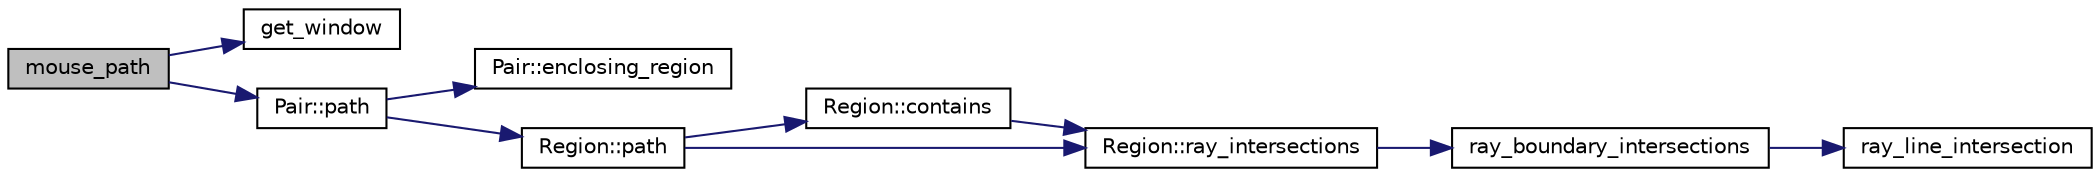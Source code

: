 digraph "mouse_path"
{
 // LATEX_PDF_SIZE
  edge [fontname="Helvetica",fontsize="10",labelfontname="Helvetica",labelfontsize="10"];
  node [fontname="Helvetica",fontsize="10",shape=record];
  rankdir="LR";
  Node1 [label="mouse_path",height=0.2,width=0.4,color="black", fillcolor="grey75", style="filled", fontcolor="black",tooltip=" "];
  Node1 -> Node2 [color="midnightblue",fontsize="10",style="solid",fontname="Helvetica"];
  Node2 [label="get_window",height=0.2,width=0.4,color="black", fillcolor="white", style="filled",URL="$de/dea/plot_8_c.html#ab86e1d5f2a97ddbadc85b26017fc1464",tooltip=" "];
  Node1 -> Node3 [color="midnightblue",fontsize="10",style="solid",fontname="Helvetica"];
  Node3 [label="Pair::path",height=0.2,width=0.4,color="black", fillcolor="white", style="filled",URL="$d2/d49/class_pair.html#a24ad3a21451a5c8a61ec91f9bbaef4d5",tooltip=" "];
  Node3 -> Node4 [color="midnightblue",fontsize="10",style="solid",fontname="Helvetica"];
  Node4 [label="Pair::enclosing_region",height=0.2,width=0.4,color="black", fillcolor="white", style="filled",URL="$d2/d49/class_pair.html#ac4486f844217924898cb7d34f536cea4",tooltip=" "];
  Node3 -> Node5 [color="midnightblue",fontsize="10",style="solid",fontname="Helvetica"];
  Node5 [label="Region::path",height=0.2,width=0.4,color="black", fillcolor="white", style="filled",URL="$df/d6c/class_region.html#a944dea943cdaa7b9bf7f38fe88d62f5f",tooltip=" "];
  Node5 -> Node6 [color="midnightblue",fontsize="10",style="solid",fontname="Helvetica"];
  Node6 [label="Region::contains",height=0.2,width=0.4,color="black", fillcolor="white", style="filled",URL="$df/d6c/class_region.html#ac9dea406246956c3821bcea2544dda6a",tooltip=" "];
  Node6 -> Node7 [color="midnightblue",fontsize="10",style="solid",fontname="Helvetica"];
  Node7 [label="Region::ray_intersections",height=0.2,width=0.4,color="black", fillcolor="white", style="filled",URL="$df/d6c/class_region.html#a651358fb7bf2d65c3e6b185e5bfbb4b8",tooltip=" "];
  Node7 -> Node8 [color="midnightblue",fontsize="10",style="solid",fontname="Helvetica"];
  Node8 [label="ray_boundary_intersections",height=0.2,width=0.4,color="black", fillcolor="white", style="filled",URL="$d1/d25/region_8_c.html#a1194f4cdf0df8ec67b82a1012877842e",tooltip=" "];
  Node8 -> Node9 [color="midnightblue",fontsize="10",style="solid",fontname="Helvetica"];
  Node9 [label="ray_line_intersection",height=0.2,width=0.4,color="black", fillcolor="white", style="filled",URL="$d1/d25/region_8_c.html#a11a537f16776531c70aadc485a3ba2c7",tooltip=" "];
  Node5 -> Node7 [color="midnightblue",fontsize="10",style="solid",fontname="Helvetica"];
}
